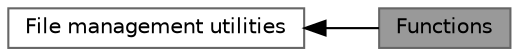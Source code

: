 digraph "Functions"
{
 // INTERACTIVE_SVG=YES
 // LATEX_PDF_SIZE
  bgcolor="transparent";
  edge [fontname=Helvetica,fontsize=10,labelfontname=Helvetica,labelfontsize=10];
  node [fontname=Helvetica,fontsize=10,shape=box,height=0.2,width=0.4];
  rankdir=LR;
  Node2 [label="File management utilities",height=0.2,width=0.4,color="grey40", fillcolor="white", style="filled",URL="$da/d4d/group__fmanc___f_m___u_t_i_l_s.html",tooltip="This module provides utilities to manage informations about files."];
  Node1 [label="Functions",height=0.2,width=0.4,color="gray40", fillcolor="grey60", style="filled", fontcolor="black",tooltip="This submodule contains the functions related to file management utilities."];
  Node2->Node1 [shape=plaintext, dir="back", style="solid"];
}
